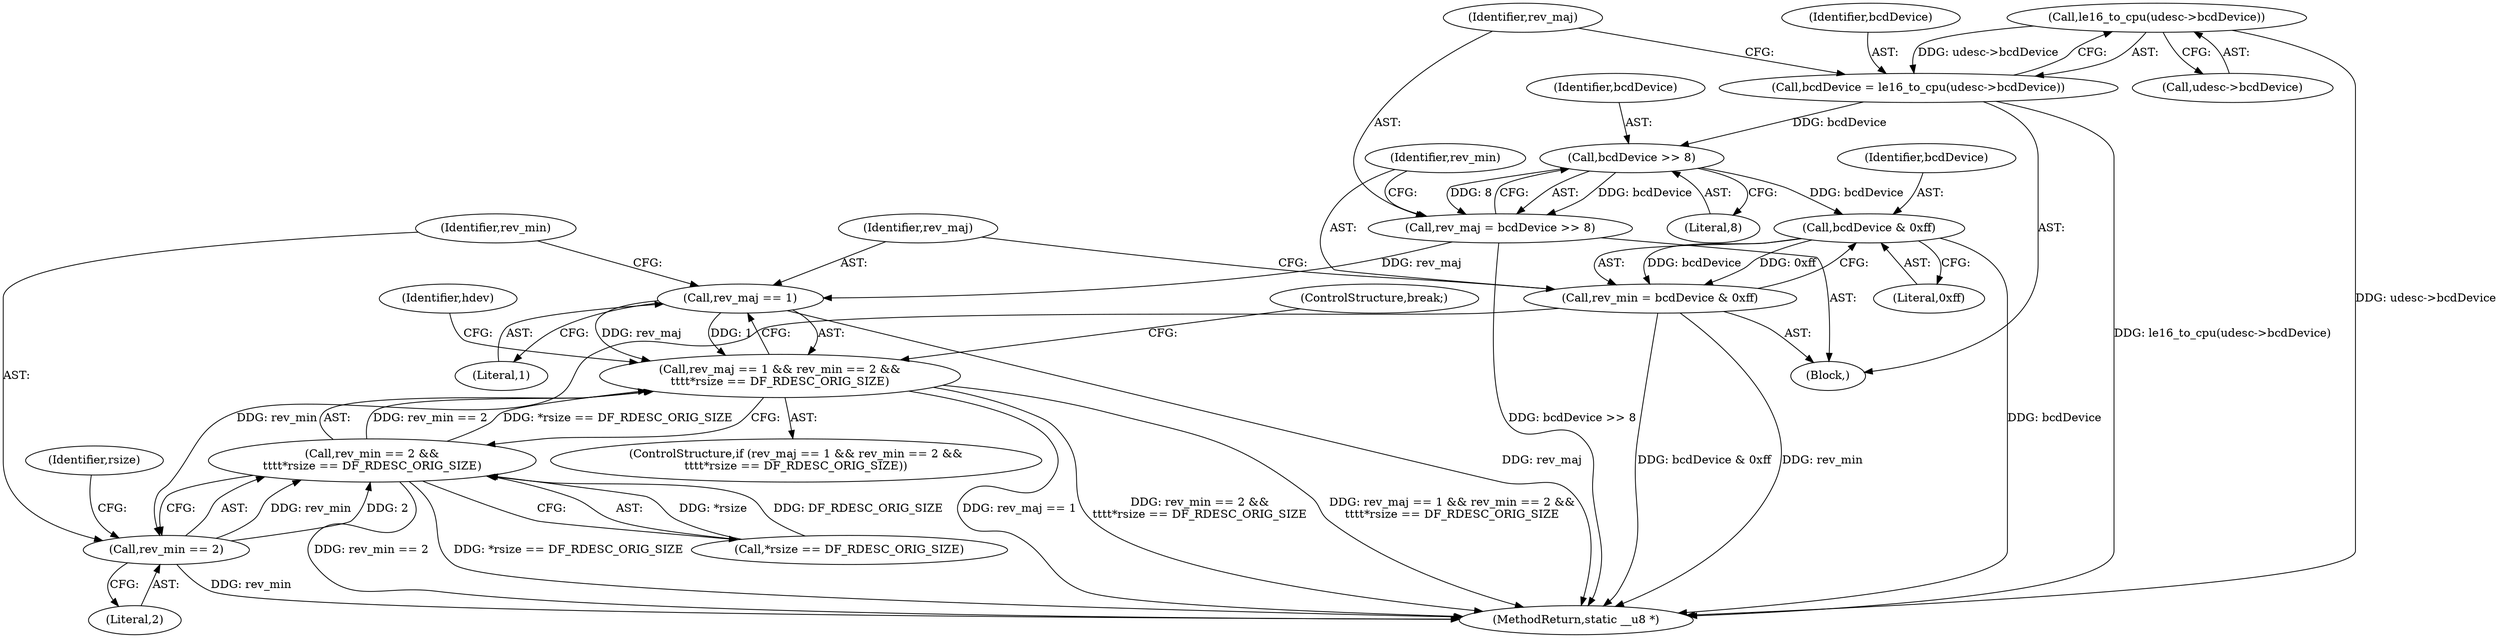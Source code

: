 digraph "0_linux_4ab25786c87eb20857bbb715c3ae34ec8fd6a214_1@pointer" {
"1000238" [label="(Call,le16_to_cpu(udesc->bcdDevice))"];
"1000236" [label="(Call,bcdDevice = le16_to_cpu(udesc->bcdDevice))"];
"1000244" [label="(Call,bcdDevice >> 8)"];
"1000242" [label="(Call,rev_maj = bcdDevice >> 8)"];
"1000254" [label="(Call,rev_maj == 1)"];
"1000253" [label="(Call,rev_maj == 1 && rev_min == 2 &&\n\t\t\t\t*rsize == DF_RDESC_ORIG_SIZE)"];
"1000249" [label="(Call,bcdDevice & 0xff)"];
"1000247" [label="(Call,rev_min = bcdDevice & 0xff)"];
"1000258" [label="(Call,rev_min == 2)"];
"1000257" [label="(Call,rev_min == 2 &&\n\t\t\t\t*rsize == DF_RDESC_ORIG_SIZE)"];
"1000238" [label="(Call,le16_to_cpu(udesc->bcdDevice))"];
"1000239" [label="(Call,udesc->bcdDevice)"];
"1000258" [label="(Call,rev_min == 2)"];
"1000248" [label="(Identifier,rev_min)"];
"1000244" [label="(Call,bcdDevice >> 8)"];
"1000237" [label="(Identifier,bcdDevice)"];
"1000277" [label="(ControlStructure,break;)"];
"1000254" [label="(Call,rev_maj == 1)"];
"1000263" [label="(Identifier,rsize)"];
"1000411" [label="(MethodReturn,static __u8 *)"];
"1000267" [label="(Identifier,hdev)"];
"1000256" [label="(Literal,1)"];
"1000257" [label="(Call,rev_min == 2 &&\n\t\t\t\t*rsize == DF_RDESC_ORIG_SIZE)"];
"1000251" [label="(Literal,0xff)"];
"1000260" [label="(Literal,2)"];
"1000259" [label="(Identifier,rev_min)"];
"1000236" [label="(Call,bcdDevice = le16_to_cpu(udesc->bcdDevice))"];
"1000243" [label="(Identifier,rev_maj)"];
"1000247" [label="(Call,rev_min = bcdDevice & 0xff)"];
"1000219" [label="(Block,)"];
"1000242" [label="(Call,rev_maj = bcdDevice >> 8)"];
"1000250" [label="(Identifier,bcdDevice)"];
"1000245" [label="(Identifier,bcdDevice)"];
"1000246" [label="(Literal,8)"];
"1000261" [label="(Call,*rsize == DF_RDESC_ORIG_SIZE)"];
"1000253" [label="(Call,rev_maj == 1 && rev_min == 2 &&\n\t\t\t\t*rsize == DF_RDESC_ORIG_SIZE)"];
"1000255" [label="(Identifier,rev_maj)"];
"1000252" [label="(ControlStructure,if (rev_maj == 1 && rev_min == 2 &&\n\t\t\t\t*rsize == DF_RDESC_ORIG_SIZE))"];
"1000249" [label="(Call,bcdDevice & 0xff)"];
"1000238" -> "1000236"  [label="AST: "];
"1000238" -> "1000239"  [label="CFG: "];
"1000239" -> "1000238"  [label="AST: "];
"1000236" -> "1000238"  [label="CFG: "];
"1000238" -> "1000411"  [label="DDG: udesc->bcdDevice"];
"1000238" -> "1000236"  [label="DDG: udesc->bcdDevice"];
"1000236" -> "1000219"  [label="AST: "];
"1000237" -> "1000236"  [label="AST: "];
"1000243" -> "1000236"  [label="CFG: "];
"1000236" -> "1000411"  [label="DDG: le16_to_cpu(udesc->bcdDevice)"];
"1000236" -> "1000244"  [label="DDG: bcdDevice"];
"1000244" -> "1000242"  [label="AST: "];
"1000244" -> "1000246"  [label="CFG: "];
"1000245" -> "1000244"  [label="AST: "];
"1000246" -> "1000244"  [label="AST: "];
"1000242" -> "1000244"  [label="CFG: "];
"1000244" -> "1000242"  [label="DDG: bcdDevice"];
"1000244" -> "1000242"  [label="DDG: 8"];
"1000244" -> "1000249"  [label="DDG: bcdDevice"];
"1000242" -> "1000219"  [label="AST: "];
"1000243" -> "1000242"  [label="AST: "];
"1000248" -> "1000242"  [label="CFG: "];
"1000242" -> "1000411"  [label="DDG: bcdDevice >> 8"];
"1000242" -> "1000254"  [label="DDG: rev_maj"];
"1000254" -> "1000253"  [label="AST: "];
"1000254" -> "1000256"  [label="CFG: "];
"1000255" -> "1000254"  [label="AST: "];
"1000256" -> "1000254"  [label="AST: "];
"1000259" -> "1000254"  [label="CFG: "];
"1000253" -> "1000254"  [label="CFG: "];
"1000254" -> "1000411"  [label="DDG: rev_maj"];
"1000254" -> "1000253"  [label="DDG: rev_maj"];
"1000254" -> "1000253"  [label="DDG: 1"];
"1000253" -> "1000252"  [label="AST: "];
"1000253" -> "1000257"  [label="CFG: "];
"1000257" -> "1000253"  [label="AST: "];
"1000267" -> "1000253"  [label="CFG: "];
"1000277" -> "1000253"  [label="CFG: "];
"1000253" -> "1000411"  [label="DDG: rev_maj == 1 && rev_min == 2 &&\n\t\t\t\t*rsize == DF_RDESC_ORIG_SIZE"];
"1000253" -> "1000411"  [label="DDG: rev_maj == 1"];
"1000253" -> "1000411"  [label="DDG: rev_min == 2 &&\n\t\t\t\t*rsize == DF_RDESC_ORIG_SIZE"];
"1000257" -> "1000253"  [label="DDG: rev_min == 2"];
"1000257" -> "1000253"  [label="DDG: *rsize == DF_RDESC_ORIG_SIZE"];
"1000249" -> "1000247"  [label="AST: "];
"1000249" -> "1000251"  [label="CFG: "];
"1000250" -> "1000249"  [label="AST: "];
"1000251" -> "1000249"  [label="AST: "];
"1000247" -> "1000249"  [label="CFG: "];
"1000249" -> "1000411"  [label="DDG: bcdDevice"];
"1000249" -> "1000247"  [label="DDG: bcdDevice"];
"1000249" -> "1000247"  [label="DDG: 0xff"];
"1000247" -> "1000219"  [label="AST: "];
"1000248" -> "1000247"  [label="AST: "];
"1000255" -> "1000247"  [label="CFG: "];
"1000247" -> "1000411"  [label="DDG: rev_min"];
"1000247" -> "1000411"  [label="DDG: bcdDevice & 0xff"];
"1000247" -> "1000258"  [label="DDG: rev_min"];
"1000258" -> "1000257"  [label="AST: "];
"1000258" -> "1000260"  [label="CFG: "];
"1000259" -> "1000258"  [label="AST: "];
"1000260" -> "1000258"  [label="AST: "];
"1000263" -> "1000258"  [label="CFG: "];
"1000257" -> "1000258"  [label="CFG: "];
"1000258" -> "1000411"  [label="DDG: rev_min"];
"1000258" -> "1000257"  [label="DDG: rev_min"];
"1000258" -> "1000257"  [label="DDG: 2"];
"1000257" -> "1000261"  [label="CFG: "];
"1000261" -> "1000257"  [label="AST: "];
"1000257" -> "1000411"  [label="DDG: rev_min == 2"];
"1000257" -> "1000411"  [label="DDG: *rsize == DF_RDESC_ORIG_SIZE"];
"1000261" -> "1000257"  [label="DDG: *rsize"];
"1000261" -> "1000257"  [label="DDG: DF_RDESC_ORIG_SIZE"];
}
